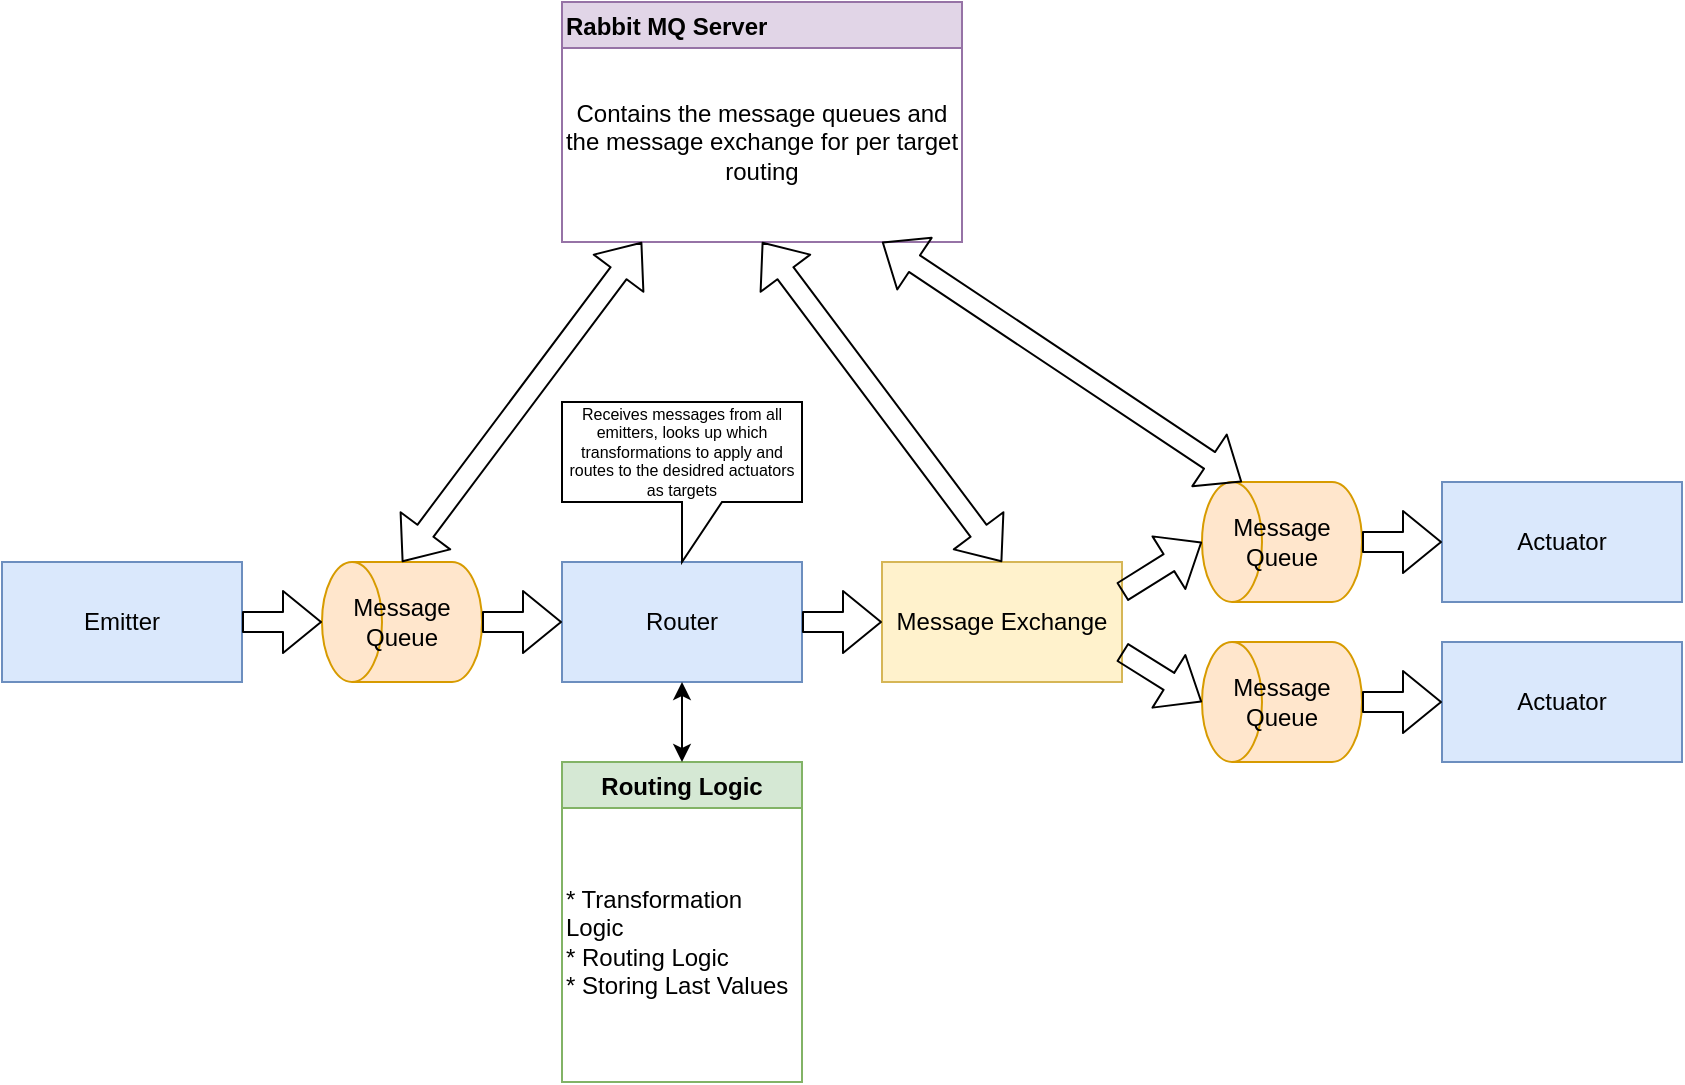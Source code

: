 <mxfile version="14.9.2" type="device"><diagram id="2vX-Z-9YvvGGBcq6i938" name="Page-1"><mxGraphModel dx="872" dy="1554" grid="1" gridSize="10" guides="1" tooltips="1" connect="1" arrows="1" fold="1" page="1" pageScale="1" pageWidth="827" pageHeight="1169" math="0" shadow="0"><root><mxCell id="0"/><mxCell id="1" parent="0"/><mxCell id="qf3I2jjOikmMh4-zF4xx-1" value="" style="rounded=0;whiteSpace=wrap;html=1;" vertex="1" parent="1"><mxGeometry x="40" y="40" width="120" height="60" as="geometry"/></mxCell><mxCell id="qf3I2jjOikmMh4-zF4xx-2" value="&lt;div&gt;Emitter&lt;/div&gt;" style="text;html=1;strokeColor=#6c8ebf;fillColor=#dae8fc;align=center;verticalAlign=middle;whiteSpace=wrap;rounded=0;" vertex="1" parent="1"><mxGeometry x="40" y="40" width="120" height="60" as="geometry"/></mxCell><mxCell id="qf3I2jjOikmMh4-zF4xx-3" value="" style="shape=cylinder3;whiteSpace=wrap;html=1;boundedLbl=1;backgroundOutline=1;size=15;rotation=-90;fillColor=#ffe6cc;strokeColor=#d79b00;" vertex="1" parent="1"><mxGeometry x="210" y="30" width="60" height="80" as="geometry"/></mxCell><mxCell id="qf3I2jjOikmMh4-zF4xx-4" value="&lt;div&gt;Message&lt;/div&gt;&lt;div&gt;Queue&lt;br&gt;&lt;/div&gt;" style="text;html=1;strokeColor=none;fillColor=none;align=center;verticalAlign=middle;whiteSpace=wrap;rounded=0;" vertex="1" parent="1"><mxGeometry x="220" y="40" width="40" height="60" as="geometry"/></mxCell><mxCell id="qf3I2jjOikmMh4-zF4xx-5" value="" style="rounded=0;whiteSpace=wrap;html=1;" vertex="1" parent="1"><mxGeometry x="320" y="40" width="120" height="60" as="geometry"/></mxCell><mxCell id="qf3I2jjOikmMh4-zF4xx-6" value="&lt;div&gt;Router&lt;/div&gt;" style="text;html=1;strokeColor=#6c8ebf;fillColor=#dae8fc;align=center;verticalAlign=middle;whiteSpace=wrap;rounded=0;" vertex="1" parent="1"><mxGeometry x="320" y="40" width="120" height="60" as="geometry"/></mxCell><mxCell id="qf3I2jjOikmMh4-zF4xx-7" value="" style="shape=flexArrow;endArrow=classic;html=1;exitX=1;exitY=0.5;exitDx=0;exitDy=0;entryX=0.5;entryY=0;entryDx=0;entryDy=0;entryPerimeter=0;" edge="1" parent="1" source="qf3I2jjOikmMh4-zF4xx-2" target="qf3I2jjOikmMh4-zF4xx-3"><mxGeometry width="50" height="50" relative="1" as="geometry"><mxPoint x="390" y="230" as="sourcePoint"/><mxPoint x="440" y="180" as="targetPoint"/></mxGeometry></mxCell><mxCell id="qf3I2jjOikmMh4-zF4xx-8" value="" style="shape=flexArrow;endArrow=classic;html=1;exitX=0.5;exitY=1;exitDx=0;exitDy=0;entryX=0;entryY=0.5;entryDx=0;entryDy=0;exitPerimeter=0;" edge="1" parent="1" source="qf3I2jjOikmMh4-zF4xx-3" target="qf3I2jjOikmMh4-zF4xx-6"><mxGeometry width="50" height="50" relative="1" as="geometry"><mxPoint x="170" y="80" as="sourcePoint"/><mxPoint x="210" y="80" as="targetPoint"/></mxGeometry></mxCell><mxCell id="qf3I2jjOikmMh4-zF4xx-9" value="" style="rounded=1;whiteSpace=wrap;html=1;" vertex="1" parent="1"><mxGeometry x="480" y="40" width="120" height="60" as="geometry"/></mxCell><mxCell id="qf3I2jjOikmMh4-zF4xx-10" value="Message Exchange" style="text;html=1;strokeColor=#d6b656;fillColor=#fff2cc;align=center;verticalAlign=middle;whiteSpace=wrap;rounded=0;" vertex="1" parent="1"><mxGeometry x="480" y="40" width="120" height="60" as="geometry"/></mxCell><mxCell id="qf3I2jjOikmMh4-zF4xx-11" value="" style="shape=cylinder3;whiteSpace=wrap;html=1;boundedLbl=1;backgroundOutline=1;size=15;rotation=-90;fillColor=#ffe6cc;strokeColor=#d79b00;" vertex="1" parent="1"><mxGeometry x="650" y="-10" width="60" height="80" as="geometry"/></mxCell><mxCell id="qf3I2jjOikmMh4-zF4xx-12" value="&lt;div&gt;Message&lt;/div&gt;&lt;div&gt;Queue&lt;br&gt;&lt;/div&gt;" style="text;html=1;strokeColor=none;fillColor=none;align=center;verticalAlign=middle;whiteSpace=wrap;rounded=0;" vertex="1" parent="1"><mxGeometry x="660" width="40" height="60" as="geometry"/></mxCell><mxCell id="qf3I2jjOikmMh4-zF4xx-13" value="" style="shape=flexArrow;endArrow=classic;html=1;exitX=1;exitY=0.25;exitDx=0;exitDy=0;entryX=0.5;entryY=0;entryDx=0;entryDy=0;entryPerimeter=0;" edge="1" parent="1" target="qf3I2jjOikmMh4-zF4xx-11" source="qf3I2jjOikmMh4-zF4xx-10"><mxGeometry width="50" height="50" relative="1" as="geometry"><mxPoint x="600" y="30" as="sourcePoint"/><mxPoint x="880" y="140" as="targetPoint"/></mxGeometry></mxCell><mxCell id="qf3I2jjOikmMh4-zF4xx-14" value="" style="shape=cylinder3;whiteSpace=wrap;html=1;boundedLbl=1;backgroundOutline=1;size=15;rotation=-90;fillColor=#ffe6cc;strokeColor=#d79b00;" vertex="1" parent="1"><mxGeometry x="650" y="70" width="60" height="80" as="geometry"/></mxCell><mxCell id="qf3I2jjOikmMh4-zF4xx-15" value="&lt;div&gt;Message&lt;/div&gt;&lt;div&gt;Queue&lt;br&gt;&lt;/div&gt;" style="text;html=1;strokeColor=none;fillColor=none;align=center;verticalAlign=middle;whiteSpace=wrap;rounded=0;" vertex="1" parent="1"><mxGeometry x="660" y="80" width="40" height="60" as="geometry"/></mxCell><mxCell id="qf3I2jjOikmMh4-zF4xx-16" value="" style="shape=flexArrow;endArrow=classic;html=1;exitX=1;exitY=0.75;exitDx=0;exitDy=0;entryX=0.5;entryY=0;entryDx=0;entryDy=0;entryPerimeter=0;" edge="1" parent="1" target="qf3I2jjOikmMh4-zF4xx-14" source="qf3I2jjOikmMh4-zF4xx-10"><mxGeometry width="50" height="50" relative="1" as="geometry"><mxPoint x="600" y="135" as="sourcePoint"/><mxPoint x="880" y="220" as="targetPoint"/></mxGeometry></mxCell><mxCell id="qf3I2jjOikmMh4-zF4xx-17" value="" style="rounded=0;whiteSpace=wrap;html=1;" vertex="1" parent="1"><mxGeometry x="760" width="120" height="60" as="geometry"/></mxCell><mxCell id="qf3I2jjOikmMh4-zF4xx-18" value="Actuator" style="text;html=1;strokeColor=#6c8ebf;fillColor=#dae8fc;align=center;verticalAlign=middle;whiteSpace=wrap;rounded=0;" vertex="1" parent="1"><mxGeometry x="760" width="120" height="60" as="geometry"/></mxCell><mxCell id="qf3I2jjOikmMh4-zF4xx-19" value="" style="rounded=0;whiteSpace=wrap;html=1;" vertex="1" parent="1"><mxGeometry x="760" y="80" width="120" height="60" as="geometry"/></mxCell><mxCell id="qf3I2jjOikmMh4-zF4xx-20" value="Actuator" style="text;html=1;strokeColor=#6c8ebf;fillColor=#dae8fc;align=center;verticalAlign=middle;whiteSpace=wrap;rounded=0;" vertex="1" parent="1"><mxGeometry x="760" y="80" width="120" height="60" as="geometry"/></mxCell><mxCell id="qf3I2jjOikmMh4-zF4xx-21" value="" style="shape=flexArrow;endArrow=classic;html=1;exitX=1;exitY=0.5;exitDx=0;exitDy=0;" edge="1" parent="1" source="qf3I2jjOikmMh4-zF4xx-6" target="qf3I2jjOikmMh4-zF4xx-10"><mxGeometry width="50" height="50" relative="1" as="geometry"><mxPoint x="290" y="80" as="sourcePoint"/><mxPoint x="330" y="80" as="targetPoint"/></mxGeometry></mxCell><mxCell id="qf3I2jjOikmMh4-zF4xx-22" value="" style="shape=flexArrow;endArrow=classic;html=1;exitX=0.5;exitY=1;exitDx=0;exitDy=0;entryX=0;entryY=0.5;entryDx=0;entryDy=0;exitPerimeter=0;" edge="1" parent="1" source="qf3I2jjOikmMh4-zF4xx-11" target="qf3I2jjOikmMh4-zF4xx-18"><mxGeometry width="50" height="50" relative="1" as="geometry"><mxPoint x="300" y="90" as="sourcePoint"/><mxPoint x="340" y="90" as="targetPoint"/></mxGeometry></mxCell><mxCell id="qf3I2jjOikmMh4-zF4xx-23" value="" style="shape=flexArrow;endArrow=classic;html=1;exitX=0.5;exitY=1;exitDx=0;exitDy=0;entryX=0;entryY=0.5;entryDx=0;entryDy=0;exitPerimeter=0;" edge="1" parent="1" source="qf3I2jjOikmMh4-zF4xx-14" target="qf3I2jjOikmMh4-zF4xx-20"><mxGeometry width="50" height="50" relative="1" as="geometry"><mxPoint x="310" y="100" as="sourcePoint"/><mxPoint x="350" y="100" as="targetPoint"/></mxGeometry></mxCell><mxCell id="qf3I2jjOikmMh4-zF4xx-24" value="Routing Logic" style="swimlane;fillColor=#d5e8d4;strokeColor=#82b366;" vertex="1" parent="1"><mxGeometry x="320" y="140" width="120" height="160" as="geometry"/></mxCell><mxCell id="qf3I2jjOikmMh4-zF4xx-25" value="&lt;div&gt;* Transformation Logic&lt;/div&gt;&lt;div&gt;* Routing Logic&lt;/div&gt;&lt;div&gt;* Storing Last Values&lt;br&gt;&lt;/div&gt;" style="text;html=1;align=left;verticalAlign=middle;whiteSpace=wrap;rounded=0;labelPosition=center;verticalLabelPosition=middle;" vertex="1" parent="qf3I2jjOikmMh4-zF4xx-24"><mxGeometry y="20" width="120" height="140" as="geometry"/></mxCell><mxCell id="qf3I2jjOikmMh4-zF4xx-26" value="" style="endArrow=classic;startArrow=classic;html=1;exitX=0.5;exitY=0;exitDx=0;exitDy=0;entryX=0.5;entryY=1;entryDx=0;entryDy=0;" edge="1" parent="1" source="qf3I2jjOikmMh4-zF4xx-24" target="qf3I2jjOikmMh4-zF4xx-6"><mxGeometry width="50" height="50" relative="1" as="geometry"><mxPoint x="490" y="120" as="sourcePoint"/><mxPoint x="540" y="70" as="targetPoint"/></mxGeometry></mxCell><mxCell id="qf3I2jjOikmMh4-zF4xx-27" value="Rabbit MQ Server" style="swimlane;align=left;fillColor=#e1d5e7;strokeColor=#9673a6;" vertex="1" parent="1"><mxGeometry x="320" y="-240" width="200" height="120" as="geometry"/></mxCell><mxCell id="qf3I2jjOikmMh4-zF4xx-28" value="" style="shape=flexArrow;endArrow=classic;startArrow=classic;html=1;exitX=0.5;exitY=0;exitDx=0;exitDy=0;" edge="1" parent="1" source="qf3I2jjOikmMh4-zF4xx-4"><mxGeometry width="100" height="100" relative="1" as="geometry"><mxPoint x="370" y="-10" as="sourcePoint"/><mxPoint x="360" y="-120" as="targetPoint"/></mxGeometry></mxCell><mxCell id="qf3I2jjOikmMh4-zF4xx-29" value="" style="shape=flexArrow;endArrow=classic;startArrow=classic;html=1;exitX=0.5;exitY=0;exitDx=0;exitDy=0;entryX=0.5;entryY=1;entryDx=0;entryDy=0;" edge="1" parent="1" source="qf3I2jjOikmMh4-zF4xx-10" target="qf3I2jjOikmMh4-zF4xx-27"><mxGeometry width="100" height="100" relative="1" as="geometry"><mxPoint x="250" y="50" as="sourcePoint"/><mxPoint x="330" y="-110" as="targetPoint"/></mxGeometry></mxCell><mxCell id="qf3I2jjOikmMh4-zF4xx-30" value="" style="shape=flexArrow;endArrow=classic;startArrow=classic;html=1;exitX=0;exitY=0;exitDx=0;exitDy=0;" edge="1" parent="1" source="qf3I2jjOikmMh4-zF4xx-12"><mxGeometry width="100" height="100" relative="1" as="geometry"><mxPoint x="260" y="60" as="sourcePoint"/><mxPoint x="480" y="-120" as="targetPoint"/></mxGeometry></mxCell><mxCell id="qf3I2jjOikmMh4-zF4xx-31" value="Contains the message queues and the message exchange for per target routing" style="text;html=1;strokeColor=none;fillColor=none;align=center;verticalAlign=middle;whiteSpace=wrap;rounded=0;" vertex="1" parent="1"><mxGeometry x="320" y="-220" width="200" height="100" as="geometry"/></mxCell><mxCell id="qf3I2jjOikmMh4-zF4xx-32" value="" style="shape=callout;whiteSpace=wrap;html=1;perimeter=calloutPerimeter;align=left;" vertex="1" parent="1"><mxGeometry x="320" y="-40" width="120" height="80" as="geometry"/></mxCell><mxCell id="qf3I2jjOikmMh4-zF4xx-33" value="&lt;font style=&quot;font-size: 8px;&quot;&gt;Receives messages from all emitters, looks up which transformations to apply and routes to the desidred actuators as targets&lt;/font&gt;" style="text;html=1;strokeColor=none;fillColor=none;align=center;verticalAlign=middle;whiteSpace=wrap;rounded=0;fontSize=8;" vertex="1" parent="1"><mxGeometry x="320" y="-40" width="120" height="50" as="geometry"/></mxCell></root></mxGraphModel></diagram></mxfile>